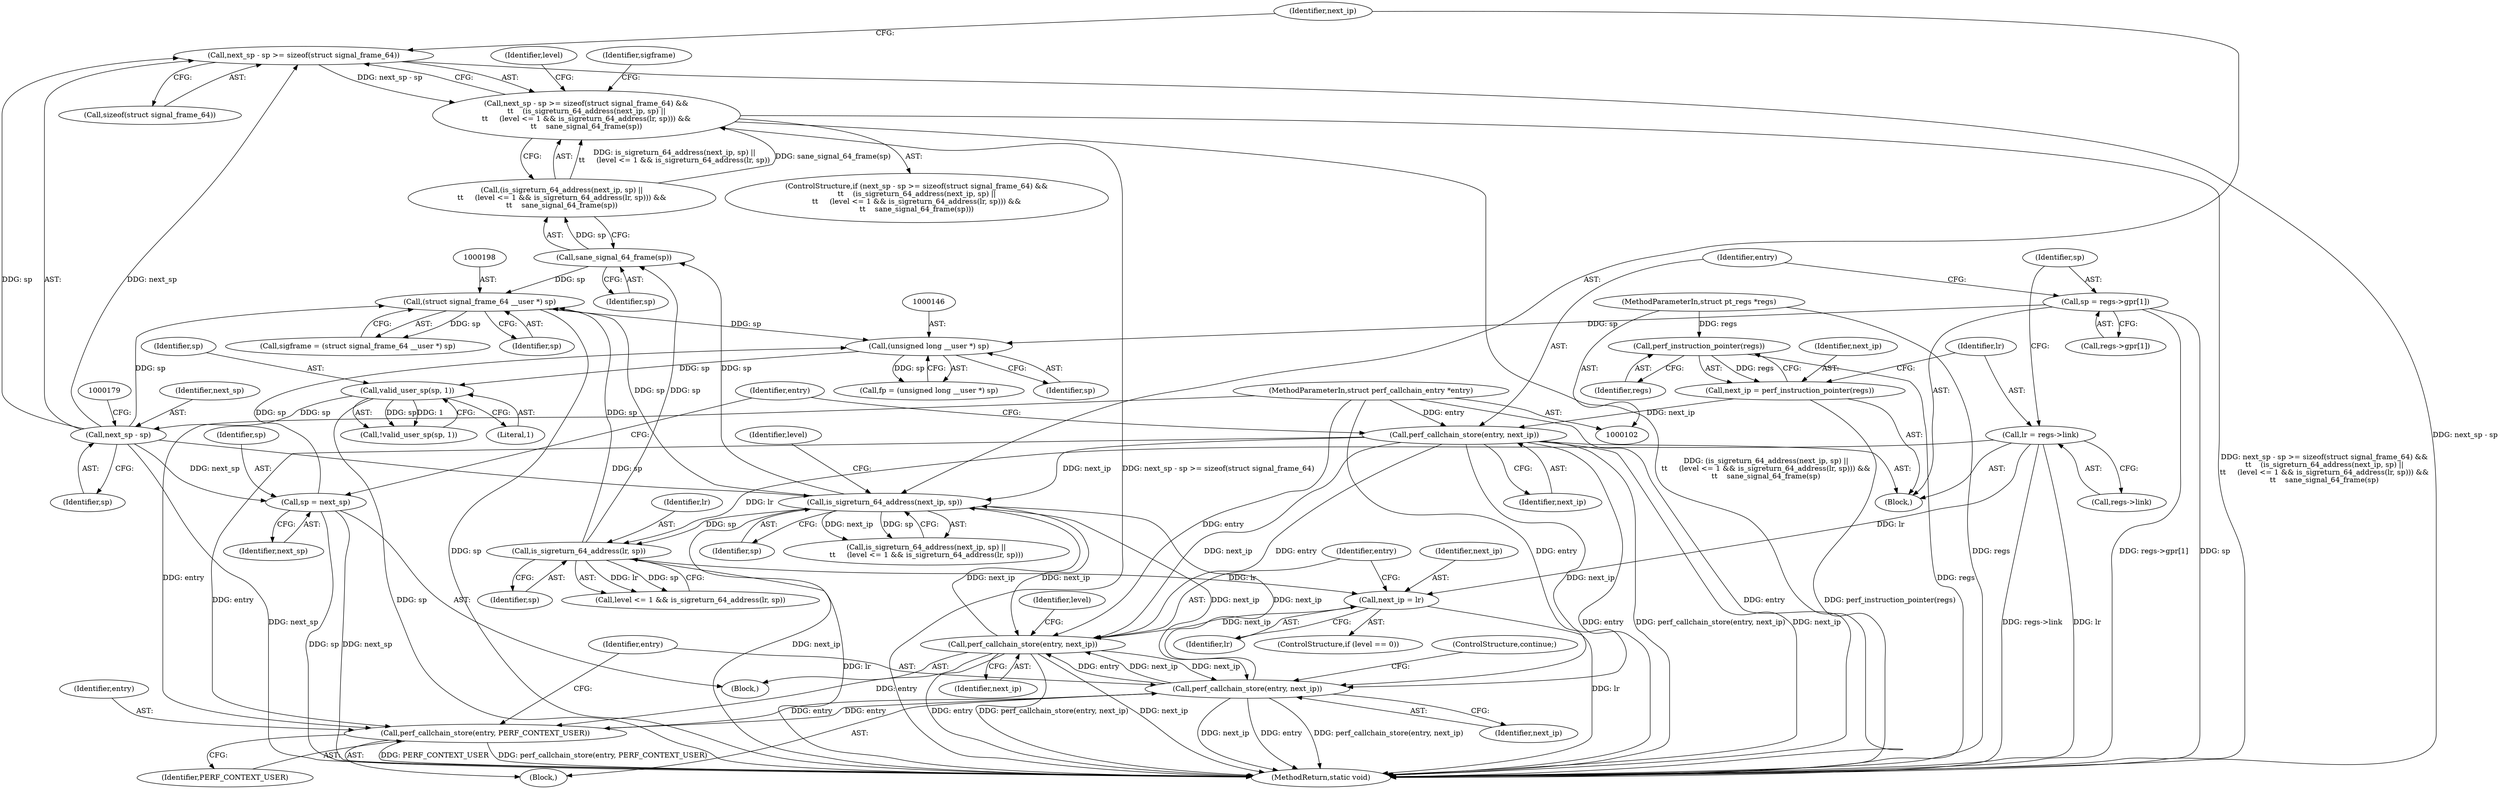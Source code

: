 digraph "0_linux_9a5cbce421a283e6aea3c4007f141735bf9da8c3@API" {
"1000174" [label="(Call,next_sp - sp >= sizeof(struct signal_frame_64))"];
"1000175" [label="(Call,next_sp - sp)"];
"1000151" [label="(Call,valid_user_sp(sp, 1))"];
"1000145" [label="(Call,(unsigned long __user *) sp)"];
"1000126" [label="(Call,sp = regs->gpr[1])"];
"1000197" [label="(Call,(struct signal_frame_64 __user *) sp)"];
"1000182" [label="(Call,is_sigreturn_64_address(next_ip, sp))"];
"1000251" [label="(Call,perf_callchain_store(entry, next_ip))"];
"1000240" [label="(Call,perf_callchain_store(entry, next_ip))"];
"1000237" [label="(Call,perf_callchain_store(entry, PERF_CONTEXT_USER))"];
"1000133" [label="(Call,perf_callchain_store(entry, next_ip))"];
"1000103" [label="(MethodParameterIn,struct perf_callchain_entry *entry)"];
"1000117" [label="(Call,next_ip = perf_instruction_pointer(regs))"];
"1000119" [label="(Call,perf_instruction_pointer(regs))"];
"1000104" [label="(MethodParameterIn,struct pt_regs *regs)"];
"1000248" [label="(Call,next_ip = lr)"];
"1000189" [label="(Call,is_sigreturn_64_address(lr, sp))"];
"1000121" [label="(Call,lr = regs->link)"];
"1000192" [label="(Call,sane_signal_64_frame(sp))"];
"1000256" [label="(Call,sp = next_sp)"];
"1000173" [label="(Call,next_sp - sp >= sizeof(struct signal_frame_64) &&\n\t\t    (is_sigreturn_64_address(next_ip, sp) ||\n\t\t     (level <= 1 && is_sigreturn_64_address(lr, sp))) &&\n\t\t    sane_signal_64_frame(sp))"];
"1000193" [label="(Identifier,sp)"];
"1000199" [label="(Identifier,sp)"];
"1000142" [label="(Block,)"];
"1000253" [label="(Identifier,next_ip)"];
"1000255" [label="(Identifier,level)"];
"1000118" [label="(Identifier,next_ip)"];
"1000183" [label="(Identifier,next_ip)"];
"1000175" [label="(Call,next_sp - sp)"];
"1000139" [label="(Identifier,entry)"];
"1000246" [label="(Identifier,level)"];
"1000251" [label="(Call,perf_callchain_store(entry, next_ip))"];
"1000119" [label="(Call,perf_instruction_pointer(regs))"];
"1000243" [label="(ControlStructure,continue;)"];
"1000244" [label="(ControlStructure,if (level == 0))"];
"1000172" [label="(ControlStructure,if (next_sp - sp >= sizeof(struct signal_frame_64) &&\n\t\t    (is_sigreturn_64_address(next_ip, sp) ||\n\t\t     (level <= 1 && is_sigreturn_64_address(lr, sp))) &&\n\t\t    sane_signal_64_frame(sp)))"];
"1000105" [label="(Block,)"];
"1000258" [label="(Identifier,next_sp)"];
"1000120" [label="(Identifier,regs)"];
"1000143" [label="(Call,fp = (unsigned long __user *) sp)"];
"1000103" [label="(MethodParameterIn,struct perf_callchain_entry *entry)"];
"1000180" [label="(Call,(is_sigreturn_64_address(next_ip, sp) ||\n\t\t     (level <= 1 && is_sigreturn_64_address(lr, sp))) &&\n\t\t    sane_signal_64_frame(sp))"];
"1000256" [label="(Call,sp = next_sp)"];
"1000134" [label="(Identifier,entry)"];
"1000122" [label="(Identifier,lr)"];
"1000173" [label="(Call,next_sp - sp >= sizeof(struct signal_frame_64) &&\n\t\t    (is_sigreturn_64_address(next_ip, sp) ||\n\t\t     (level <= 1 && is_sigreturn_64_address(lr, sp))) &&\n\t\t    sane_signal_64_frame(sp))"];
"1000104" [label="(MethodParameterIn,struct pt_regs *regs)"];
"1000189" [label="(Call,is_sigreturn_64_address(lr, sp))"];
"1000240" [label="(Call,perf_callchain_store(entry, next_ip))"];
"1000237" [label="(Call,perf_callchain_store(entry, PERF_CONTEXT_USER))"];
"1000126" [label="(Call,sp = regs->gpr[1])"];
"1000241" [label="(Identifier,entry)"];
"1000147" [label="(Identifier,sp)"];
"1000117" [label="(Call,next_ip = perf_instruction_pointer(regs))"];
"1000185" [label="(Call,level <= 1 && is_sigreturn_64_address(lr, sp))"];
"1000174" [label="(Call,next_sp - sp >= sizeof(struct signal_frame_64))"];
"1000176" [label="(Identifier,next_sp)"];
"1000150" [label="(Call,!valid_user_sp(sp, 1))"];
"1000252" [label="(Identifier,entry)"];
"1000242" [label="(Identifier,next_ip)"];
"1000181" [label="(Call,is_sigreturn_64_address(next_ip, sp) ||\n\t\t     (level <= 1 && is_sigreturn_64_address(lr, sp)))"];
"1000248" [label="(Call,next_ip = lr)"];
"1000128" [label="(Call,regs->gpr[1])"];
"1000135" [label="(Identifier,next_ip)"];
"1000123" [label="(Call,regs->link)"];
"1000133" [label="(Call,perf_callchain_store(entry, next_ip))"];
"1000187" [label="(Identifier,level)"];
"1000192" [label="(Call,sane_signal_64_frame(sp))"];
"1000184" [label="(Identifier,sp)"];
"1000191" [label="(Identifier,sp)"];
"1000194" [label="(Block,)"];
"1000196" [label="(Identifier,sigframe)"];
"1000190" [label="(Identifier,lr)"];
"1000259" [label="(MethodReturn,static void)"];
"1000178" [label="(Call,sizeof(struct signal_frame_64))"];
"1000177" [label="(Identifier,sp)"];
"1000152" [label="(Identifier,sp)"];
"1000127" [label="(Identifier,sp)"];
"1000238" [label="(Identifier,entry)"];
"1000257" [label="(Identifier,sp)"];
"1000250" [label="(Identifier,lr)"];
"1000182" [label="(Call,is_sigreturn_64_address(next_ip, sp))"];
"1000197" [label="(Call,(struct signal_frame_64 __user *) sp)"];
"1000195" [label="(Call,sigframe = (struct signal_frame_64 __user *) sp)"];
"1000239" [label="(Identifier,PERF_CONTEXT_USER)"];
"1000153" [label="(Literal,1)"];
"1000249" [label="(Identifier,next_ip)"];
"1000121" [label="(Call,lr = regs->link)"];
"1000145" [label="(Call,(unsigned long __user *) sp)"];
"1000151" [label="(Call,valid_user_sp(sp, 1))"];
"1000174" -> "1000173"  [label="AST: "];
"1000174" -> "1000178"  [label="CFG: "];
"1000175" -> "1000174"  [label="AST: "];
"1000178" -> "1000174"  [label="AST: "];
"1000183" -> "1000174"  [label="CFG: "];
"1000173" -> "1000174"  [label="CFG: "];
"1000174" -> "1000259"  [label="DDG: next_sp - sp"];
"1000174" -> "1000173"  [label="DDG: next_sp - sp"];
"1000175" -> "1000174"  [label="DDG: next_sp"];
"1000175" -> "1000174"  [label="DDG: sp"];
"1000175" -> "1000177"  [label="CFG: "];
"1000176" -> "1000175"  [label="AST: "];
"1000177" -> "1000175"  [label="AST: "];
"1000179" -> "1000175"  [label="CFG: "];
"1000175" -> "1000259"  [label="DDG: next_sp"];
"1000151" -> "1000175"  [label="DDG: sp"];
"1000175" -> "1000182"  [label="DDG: sp"];
"1000175" -> "1000197"  [label="DDG: sp"];
"1000175" -> "1000256"  [label="DDG: next_sp"];
"1000151" -> "1000150"  [label="AST: "];
"1000151" -> "1000153"  [label="CFG: "];
"1000152" -> "1000151"  [label="AST: "];
"1000153" -> "1000151"  [label="AST: "];
"1000150" -> "1000151"  [label="CFG: "];
"1000151" -> "1000259"  [label="DDG: sp"];
"1000151" -> "1000150"  [label="DDG: sp"];
"1000151" -> "1000150"  [label="DDG: 1"];
"1000145" -> "1000151"  [label="DDG: sp"];
"1000145" -> "1000143"  [label="AST: "];
"1000145" -> "1000147"  [label="CFG: "];
"1000146" -> "1000145"  [label="AST: "];
"1000147" -> "1000145"  [label="AST: "];
"1000143" -> "1000145"  [label="CFG: "];
"1000145" -> "1000143"  [label="DDG: sp"];
"1000126" -> "1000145"  [label="DDG: sp"];
"1000197" -> "1000145"  [label="DDG: sp"];
"1000256" -> "1000145"  [label="DDG: sp"];
"1000126" -> "1000105"  [label="AST: "];
"1000126" -> "1000128"  [label="CFG: "];
"1000127" -> "1000126"  [label="AST: "];
"1000128" -> "1000126"  [label="AST: "];
"1000134" -> "1000126"  [label="CFG: "];
"1000126" -> "1000259"  [label="DDG: sp"];
"1000126" -> "1000259"  [label="DDG: regs->gpr[1]"];
"1000197" -> "1000195"  [label="AST: "];
"1000197" -> "1000199"  [label="CFG: "];
"1000198" -> "1000197"  [label="AST: "];
"1000199" -> "1000197"  [label="AST: "];
"1000195" -> "1000197"  [label="CFG: "];
"1000197" -> "1000259"  [label="DDG: sp"];
"1000197" -> "1000195"  [label="DDG: sp"];
"1000182" -> "1000197"  [label="DDG: sp"];
"1000189" -> "1000197"  [label="DDG: sp"];
"1000192" -> "1000197"  [label="DDG: sp"];
"1000182" -> "1000181"  [label="AST: "];
"1000182" -> "1000184"  [label="CFG: "];
"1000183" -> "1000182"  [label="AST: "];
"1000184" -> "1000182"  [label="AST: "];
"1000187" -> "1000182"  [label="CFG: "];
"1000181" -> "1000182"  [label="CFG: "];
"1000182" -> "1000259"  [label="DDG: next_ip"];
"1000182" -> "1000181"  [label="DDG: next_ip"];
"1000182" -> "1000181"  [label="DDG: sp"];
"1000251" -> "1000182"  [label="DDG: next_ip"];
"1000133" -> "1000182"  [label="DDG: next_ip"];
"1000240" -> "1000182"  [label="DDG: next_ip"];
"1000182" -> "1000189"  [label="DDG: sp"];
"1000182" -> "1000192"  [label="DDG: sp"];
"1000182" -> "1000240"  [label="DDG: next_ip"];
"1000182" -> "1000251"  [label="DDG: next_ip"];
"1000251" -> "1000142"  [label="AST: "];
"1000251" -> "1000253"  [label="CFG: "];
"1000252" -> "1000251"  [label="AST: "];
"1000253" -> "1000251"  [label="AST: "];
"1000255" -> "1000251"  [label="CFG: "];
"1000251" -> "1000259"  [label="DDG: perf_callchain_store(entry, next_ip)"];
"1000251" -> "1000259"  [label="DDG: next_ip"];
"1000251" -> "1000259"  [label="DDG: entry"];
"1000251" -> "1000237"  [label="DDG: entry"];
"1000251" -> "1000240"  [label="DDG: next_ip"];
"1000240" -> "1000251"  [label="DDG: entry"];
"1000240" -> "1000251"  [label="DDG: next_ip"];
"1000133" -> "1000251"  [label="DDG: entry"];
"1000133" -> "1000251"  [label="DDG: next_ip"];
"1000103" -> "1000251"  [label="DDG: entry"];
"1000248" -> "1000251"  [label="DDG: next_ip"];
"1000240" -> "1000194"  [label="AST: "];
"1000240" -> "1000242"  [label="CFG: "];
"1000241" -> "1000240"  [label="AST: "];
"1000242" -> "1000240"  [label="AST: "];
"1000243" -> "1000240"  [label="CFG: "];
"1000240" -> "1000259"  [label="DDG: perf_callchain_store(entry, next_ip)"];
"1000240" -> "1000259"  [label="DDG: next_ip"];
"1000240" -> "1000259"  [label="DDG: entry"];
"1000240" -> "1000237"  [label="DDG: entry"];
"1000237" -> "1000240"  [label="DDG: entry"];
"1000103" -> "1000240"  [label="DDG: entry"];
"1000133" -> "1000240"  [label="DDG: next_ip"];
"1000237" -> "1000194"  [label="AST: "];
"1000237" -> "1000239"  [label="CFG: "];
"1000238" -> "1000237"  [label="AST: "];
"1000239" -> "1000237"  [label="AST: "];
"1000241" -> "1000237"  [label="CFG: "];
"1000237" -> "1000259"  [label="DDG: perf_callchain_store(entry, PERF_CONTEXT_USER)"];
"1000237" -> "1000259"  [label="DDG: PERF_CONTEXT_USER"];
"1000133" -> "1000237"  [label="DDG: entry"];
"1000103" -> "1000237"  [label="DDG: entry"];
"1000133" -> "1000105"  [label="AST: "];
"1000133" -> "1000135"  [label="CFG: "];
"1000134" -> "1000133"  [label="AST: "];
"1000135" -> "1000133"  [label="AST: "];
"1000139" -> "1000133"  [label="CFG: "];
"1000133" -> "1000259"  [label="DDG: entry"];
"1000133" -> "1000259"  [label="DDG: perf_callchain_store(entry, next_ip)"];
"1000133" -> "1000259"  [label="DDG: next_ip"];
"1000103" -> "1000133"  [label="DDG: entry"];
"1000117" -> "1000133"  [label="DDG: next_ip"];
"1000103" -> "1000102"  [label="AST: "];
"1000103" -> "1000259"  [label="DDG: entry"];
"1000117" -> "1000105"  [label="AST: "];
"1000117" -> "1000119"  [label="CFG: "];
"1000118" -> "1000117"  [label="AST: "];
"1000119" -> "1000117"  [label="AST: "];
"1000122" -> "1000117"  [label="CFG: "];
"1000117" -> "1000259"  [label="DDG: perf_instruction_pointer(regs)"];
"1000119" -> "1000117"  [label="DDG: regs"];
"1000119" -> "1000120"  [label="CFG: "];
"1000120" -> "1000119"  [label="AST: "];
"1000119" -> "1000259"  [label="DDG: regs"];
"1000104" -> "1000119"  [label="DDG: regs"];
"1000104" -> "1000102"  [label="AST: "];
"1000104" -> "1000259"  [label="DDG: regs"];
"1000248" -> "1000244"  [label="AST: "];
"1000248" -> "1000250"  [label="CFG: "];
"1000249" -> "1000248"  [label="AST: "];
"1000250" -> "1000248"  [label="AST: "];
"1000252" -> "1000248"  [label="CFG: "];
"1000248" -> "1000259"  [label="DDG: lr"];
"1000189" -> "1000248"  [label="DDG: lr"];
"1000121" -> "1000248"  [label="DDG: lr"];
"1000189" -> "1000185"  [label="AST: "];
"1000189" -> "1000191"  [label="CFG: "];
"1000190" -> "1000189"  [label="AST: "];
"1000191" -> "1000189"  [label="AST: "];
"1000185" -> "1000189"  [label="CFG: "];
"1000189" -> "1000259"  [label="DDG: lr"];
"1000189" -> "1000185"  [label="DDG: lr"];
"1000189" -> "1000185"  [label="DDG: sp"];
"1000121" -> "1000189"  [label="DDG: lr"];
"1000189" -> "1000192"  [label="DDG: sp"];
"1000121" -> "1000105"  [label="AST: "];
"1000121" -> "1000123"  [label="CFG: "];
"1000122" -> "1000121"  [label="AST: "];
"1000123" -> "1000121"  [label="AST: "];
"1000127" -> "1000121"  [label="CFG: "];
"1000121" -> "1000259"  [label="DDG: regs->link"];
"1000121" -> "1000259"  [label="DDG: lr"];
"1000192" -> "1000180"  [label="AST: "];
"1000192" -> "1000193"  [label="CFG: "];
"1000193" -> "1000192"  [label="AST: "];
"1000180" -> "1000192"  [label="CFG: "];
"1000192" -> "1000180"  [label="DDG: sp"];
"1000256" -> "1000142"  [label="AST: "];
"1000256" -> "1000258"  [label="CFG: "];
"1000257" -> "1000256"  [label="AST: "];
"1000258" -> "1000256"  [label="AST: "];
"1000139" -> "1000256"  [label="CFG: "];
"1000256" -> "1000259"  [label="DDG: next_sp"];
"1000256" -> "1000259"  [label="DDG: sp"];
"1000173" -> "1000172"  [label="AST: "];
"1000173" -> "1000180"  [label="CFG: "];
"1000180" -> "1000173"  [label="AST: "];
"1000196" -> "1000173"  [label="CFG: "];
"1000246" -> "1000173"  [label="CFG: "];
"1000173" -> "1000259"  [label="DDG: (is_sigreturn_64_address(next_ip, sp) ||\n\t\t     (level <= 1 && is_sigreturn_64_address(lr, sp))) &&\n\t\t    sane_signal_64_frame(sp)"];
"1000173" -> "1000259"  [label="DDG: next_sp - sp >= sizeof(struct signal_frame_64) &&\n\t\t    (is_sigreturn_64_address(next_ip, sp) ||\n\t\t     (level <= 1 && is_sigreturn_64_address(lr, sp))) &&\n\t\t    sane_signal_64_frame(sp)"];
"1000173" -> "1000259"  [label="DDG: next_sp - sp >= sizeof(struct signal_frame_64)"];
"1000180" -> "1000173"  [label="DDG: is_sigreturn_64_address(next_ip, sp) ||\n\t\t     (level <= 1 && is_sigreturn_64_address(lr, sp))"];
"1000180" -> "1000173"  [label="DDG: sane_signal_64_frame(sp)"];
}
